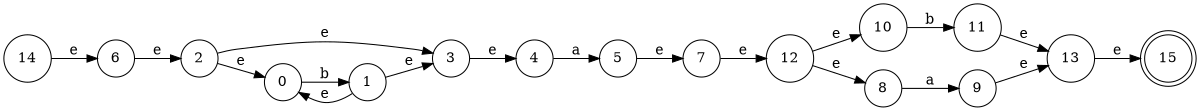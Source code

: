 digraph DFA {
    rankdir=LR;
    size="8,5";
    node [shape = circle];

    // Define accepting states
    15 [shape = doublecircle];

    // Transitions
    14 -> 6 [label = "e"];
    6 -> 2 [label = "e"];
    2 -> 3 [label = "e"];
    2 -> 0 [label = "e"];
    3 -> 4 [label = "e"];
    0 -> 1 [label = "b"];
    4 -> 5 [label = "a"];
    1 -> 3 [label = "e"];
    1 -> 0 [label = "e"];
    5 -> 7 [label = "e"];
    7 -> 12 [label = "e"];
    12 -> 10 [label = "e"];
    12 -> 8 [label = "e"];
    10 -> 11 [label = "b"];
    8 -> 9 [label = "a"];
    11 -> 13 [label = "e"];
    9 -> 13 [label = "e"];
    13 -> 15 [label = "e"];
}
